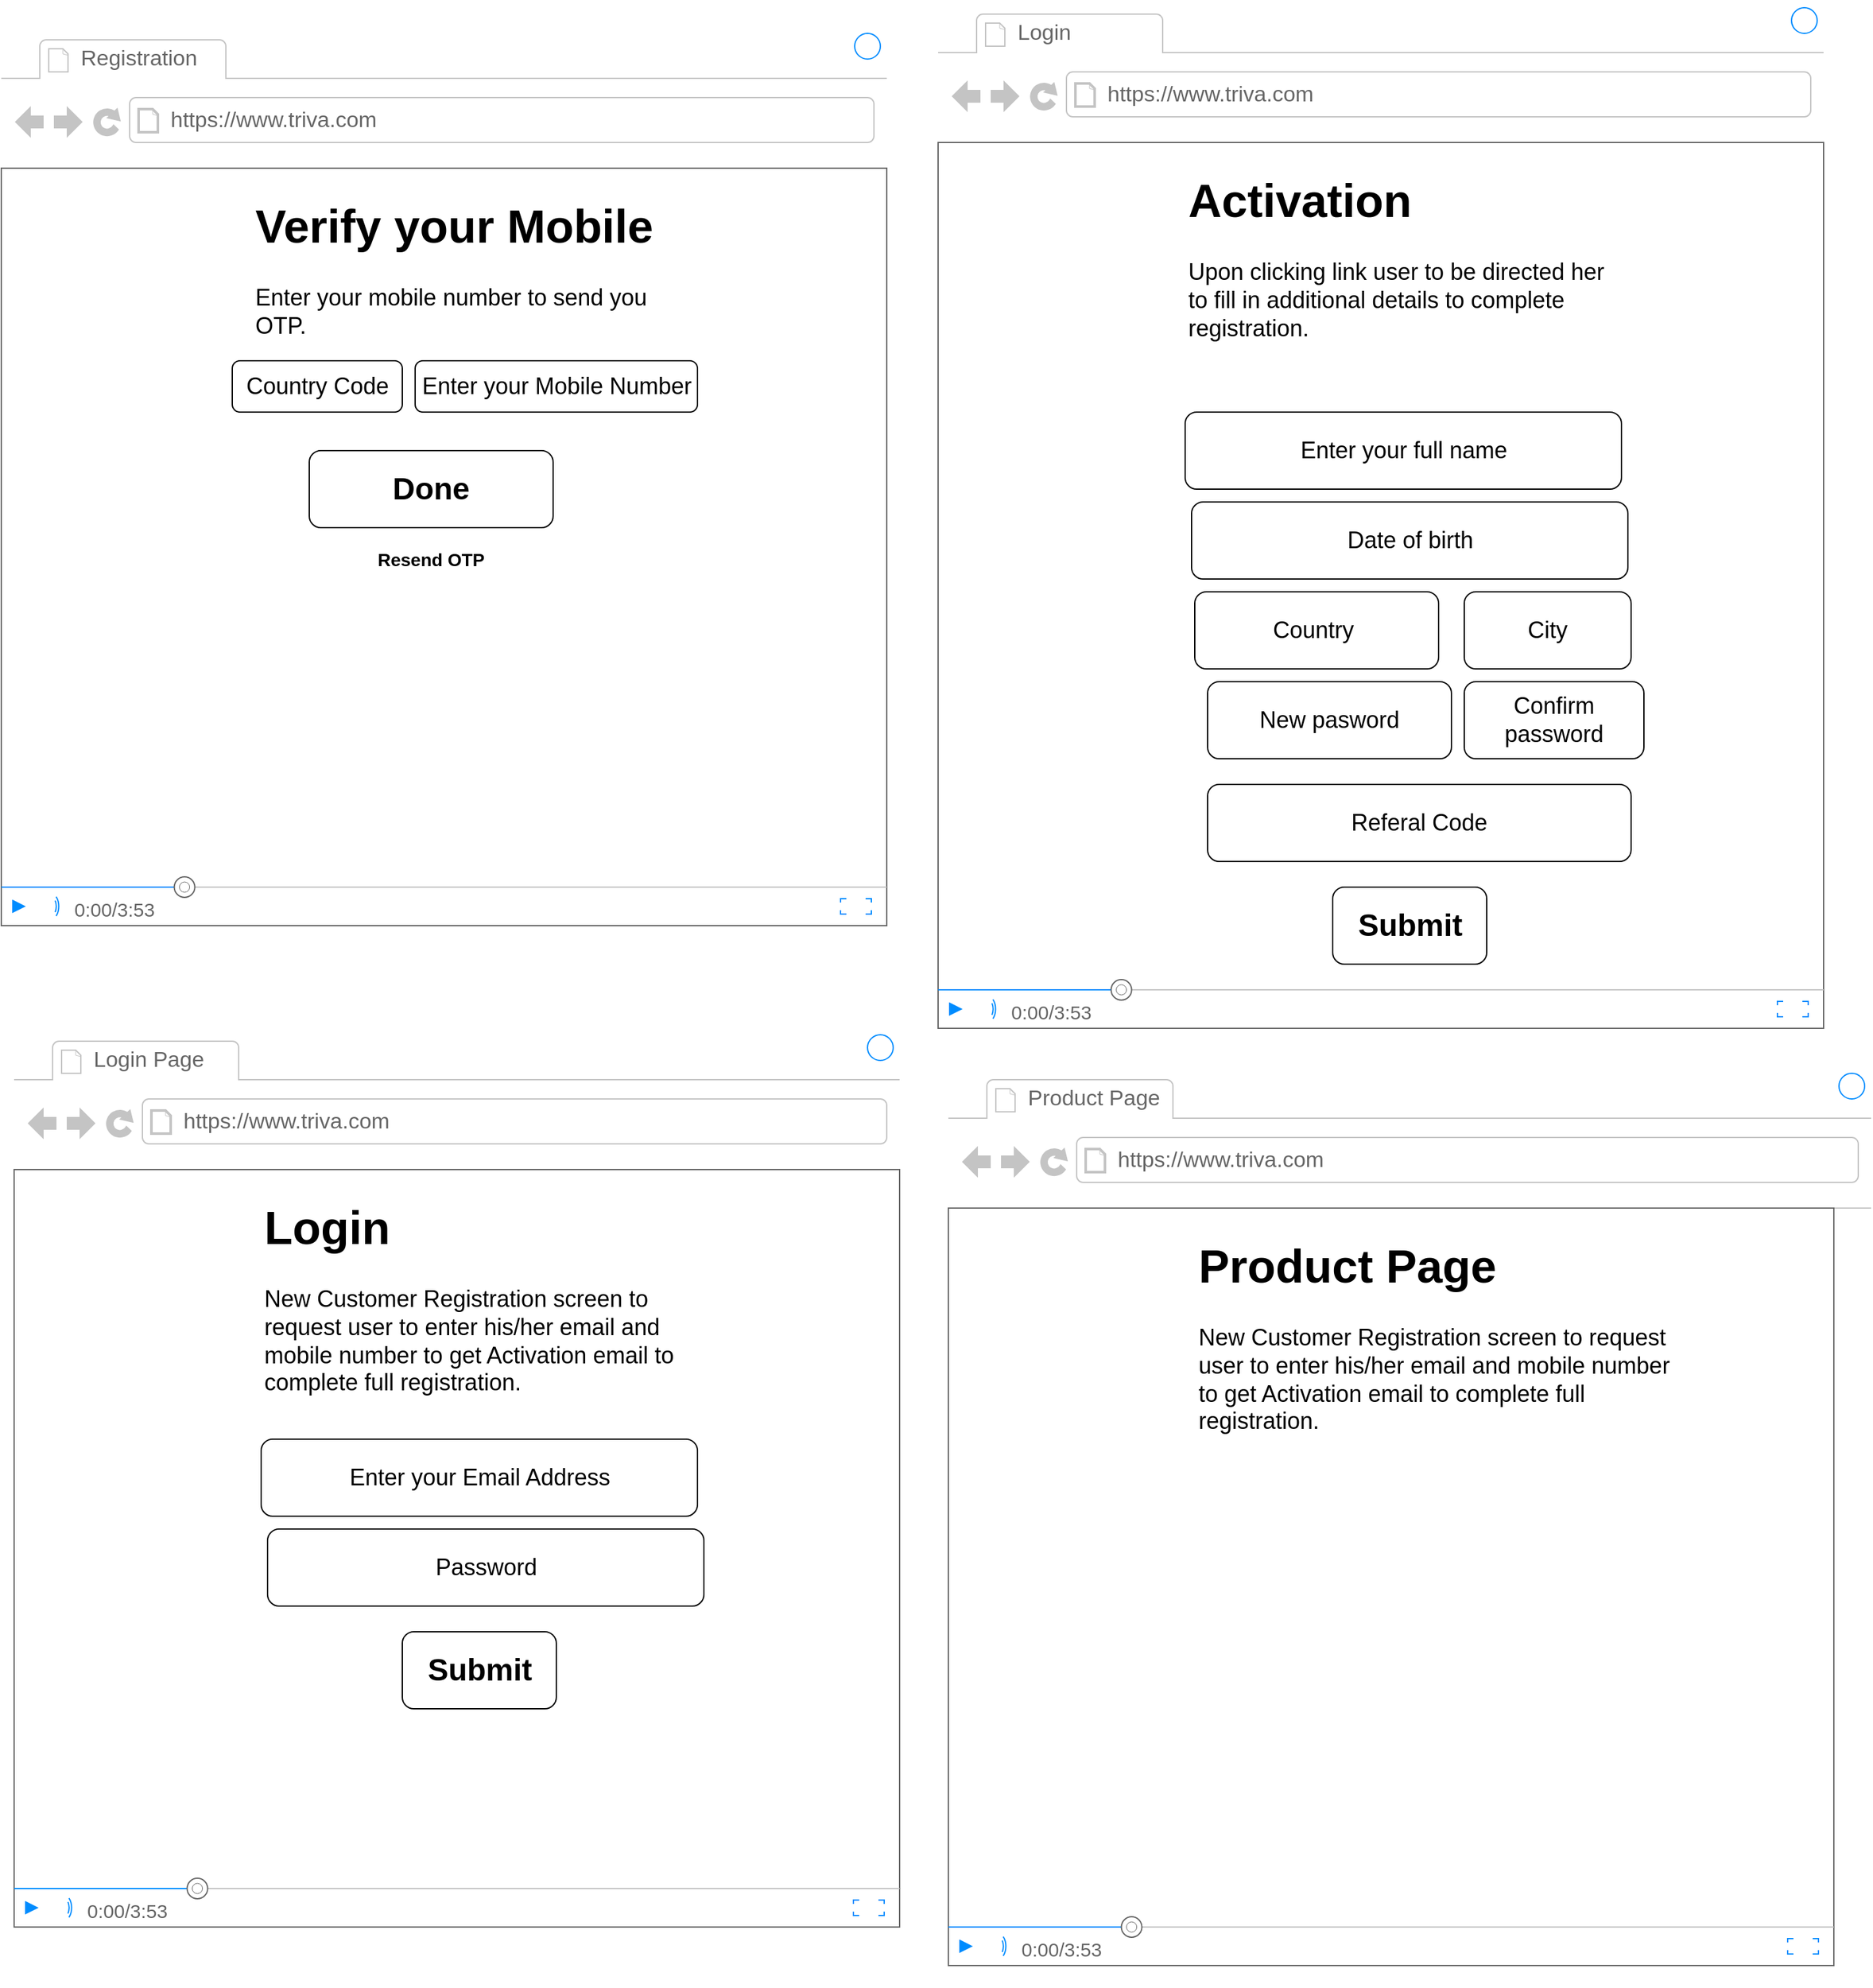 <mxfile version="16.4.7" type="github">
  <diagram id="piDafpqhtRUU5qUU-vj8" name="Page-1">
    <mxGraphModel dx="1258" dy="1756" grid="1" gridSize="10" guides="1" tooltips="1" connect="1" arrows="1" fold="1" page="1" pageScale="1" pageWidth="827" pageHeight="1169" math="0" shadow="0">
      <root>
        <mxCell id="0" />
        <mxCell id="1" parent="0" />
        <mxCell id="8962rQQDY3VNNf6We3Pp-1" value="" style="strokeWidth=1;shadow=0;dashed=0;align=center;html=1;shape=mxgraph.mockup.containers.browserWindow;rSize=0;strokeColor2=#008cff;strokeColor3=#c4c4c4;mainText=,;recursiveResize=0;strokeColor=#FFFFFF;fontColor=#FFFFFF;" parent="1" vertex="1">
          <mxGeometry x="30" y="-290" width="690" height="700" as="geometry" />
        </mxCell>
        <mxCell id="8962rQQDY3VNNf6We3Pp-2" value="Registration" style="strokeWidth=1;shadow=0;dashed=0;align=center;html=1;shape=mxgraph.mockup.containers.anchor;fontSize=17;fontColor=#666666;align=left;" parent="8962rQQDY3VNNf6We3Pp-1" vertex="1">
          <mxGeometry x="60" y="12" width="110" height="26" as="geometry" />
        </mxCell>
        <mxCell id="8962rQQDY3VNNf6We3Pp-3" value="https://www.triva.com" style="strokeWidth=1;shadow=0;dashed=0;align=center;html=1;shape=mxgraph.mockup.containers.anchor;rSize=0;fontSize=17;fontColor=#666666;align=left;" parent="8962rQQDY3VNNf6We3Pp-1" vertex="1">
          <mxGeometry x="130" y="60" width="250" height="26" as="geometry" />
        </mxCell>
        <mxCell id="8962rQQDY3VNNf6We3Pp-4" value="" style="verticalLabelPosition=bottom;shadow=0;dashed=0;align=center;html=1;verticalAlign=top;strokeWidth=1;shape=mxgraph.mockup.containers.videoPlayer;strokeColor=#666666;strokeColor2=#008cff;strokeColor3=#c4c4c4;textColor=#666666;fillColor2=#008cff;barHeight=30;barPos=20;" parent="8962rQQDY3VNNf6We3Pp-1" vertex="1">
          <mxGeometry y="110" width="690" height="590" as="geometry" />
        </mxCell>
        <mxCell id="8962rQQDY3VNNf6We3Pp-36" value="" style="shape=image;html=1;verticalAlign=top;verticalLabelPosition=bottom;labelBackgroundColor=#ffffff;imageAspect=0;aspect=fixed;image=https://cdn3.iconfinder.com/data/icons/peelicons-vol-1/50/LinkedIn-128.png;fillColor=#008CFF;fontSize=13;fontColor=#0066CC;" parent="8962rQQDY3VNNf6We3Pp-1" vertex="1">
          <mxGeometry x="212.5" y="550" width="70" height="70" as="geometry" />
        </mxCell>
        <mxCell id="8962rQQDY3VNNf6We3Pp-37" value="" style="shape=image;html=1;verticalAlign=top;verticalLabelPosition=bottom;labelBackgroundColor=#ffffff;imageAspect=0;aspect=fixed;image=https://cdn3.iconfinder.com/data/icons/peelicons-vol-1/50/Facebook-128.png;fillColor=#008CFF;fontSize=13;fontColor=#0066CC;" parent="8962rQQDY3VNNf6We3Pp-1" vertex="1">
          <mxGeometry x="332.5" y="550" width="70" height="70" as="geometry" />
        </mxCell>
        <mxCell id="8962rQQDY3VNNf6We3Pp-38" value="" style="shape=image;html=1;verticalAlign=top;verticalLabelPosition=bottom;labelBackgroundColor=#ffffff;imageAspect=0;aspect=fixed;image=https://cdn3.iconfinder.com/data/icons/peelicons-vol-1/50/Twitter-128.png;fillColor=#008CFF;fontSize=13;fontColor=#0066CC;" parent="8962rQQDY3VNNf6We3Pp-1" vertex="1">
          <mxGeometry x="442.5" y="550" width="70" height="70" as="geometry" />
        </mxCell>
        <mxCell id="rX01KyGm1Qf1U-KcWeF4-1" value="&lt;font style=&quot;font-size: 18px&quot;&gt;Enter your Mobile Number&lt;/font&gt;" style="rounded=1;whiteSpace=wrap;html=1;" parent="8962rQQDY3VNNf6We3Pp-1" vertex="1">
          <mxGeometry x="322.5" y="260" width="220" height="40" as="geometry" />
        </mxCell>
        <mxCell id="rX01KyGm1Qf1U-KcWeF4-3" value="&lt;h1&gt;Verify your Mobile&lt;/h1&gt;&lt;p&gt;Enter your mobile number to send you OTP.&lt;/p&gt;" style="text;html=1;strokeColor=none;fillColor=none;spacing=5;spacingTop=-20;whiteSpace=wrap;overflow=hidden;rounded=0;fontSize=18;" parent="8962rQQDY3VNNf6We3Pp-1" vertex="1">
          <mxGeometry x="192.5" y="120" width="350" height="130" as="geometry" />
        </mxCell>
        <mxCell id="rX01KyGm1Qf1U-KcWeF4-4" value="&lt;span style=&quot;font-size: 24px&quot;&gt;&lt;b&gt;Done&lt;/b&gt;&lt;/span&gt;" style="rounded=1;whiteSpace=wrap;html=1;fontSize=18;" parent="8962rQQDY3VNNf6We3Pp-1" vertex="1">
          <mxGeometry x="240" y="330" width="190" height="60" as="geometry" />
        </mxCell>
        <mxCell id="6Xm53kU04oqy3b9dKunh-1" value="&lt;font style=&quot;font-size: 18px&quot;&gt;Country Code&lt;/font&gt;" style="rounded=1;whiteSpace=wrap;html=1;" vertex="1" parent="8962rQQDY3VNNf6We3Pp-1">
          <mxGeometry x="180" y="260" width="132.5" height="40" as="geometry" />
        </mxCell>
        <mxCell id="6Xm53kU04oqy3b9dKunh-2" value="&lt;b&gt;&lt;font style=&quot;font-size: 14px&quot;&gt;Resend OTP&lt;/font&gt;&lt;/b&gt;" style="text;html=1;strokeColor=none;fillColor=none;align=center;verticalAlign=middle;whiteSpace=wrap;rounded=0;" vertex="1" parent="8962rQQDY3VNNf6We3Pp-1">
          <mxGeometry x="266.25" y="400" width="137.5" height="30" as="geometry" />
        </mxCell>
        <mxCell id="rX01KyGm1Qf1U-KcWeF4-5" value="" style="strokeWidth=1;shadow=0;dashed=0;align=center;html=1;shape=mxgraph.mockup.containers.browserWindow;rSize=0;strokeColor2=#008cff;strokeColor3=#c4c4c4;mainText=,;recursiveResize=0;strokeColor=#FFFFFF;fontColor=#FFFFFF;" parent="1" vertex="1">
          <mxGeometry x="760" y="-310" width="690" height="800" as="geometry" />
        </mxCell>
        <mxCell id="rX01KyGm1Qf1U-KcWeF4-6" value="Login" style="strokeWidth=1;shadow=0;dashed=0;align=center;html=1;shape=mxgraph.mockup.containers.anchor;fontSize=17;fontColor=#666666;align=left;" parent="rX01KyGm1Qf1U-KcWeF4-5" vertex="1">
          <mxGeometry x="60" y="12" width="110" height="26" as="geometry" />
        </mxCell>
        <mxCell id="rX01KyGm1Qf1U-KcWeF4-7" value="https://www.triva.com" style="strokeWidth=1;shadow=0;dashed=0;align=center;html=1;shape=mxgraph.mockup.containers.anchor;rSize=0;fontSize=17;fontColor=#666666;align=left;" parent="rX01KyGm1Qf1U-KcWeF4-5" vertex="1">
          <mxGeometry x="130" y="60" width="250" height="26" as="geometry" />
        </mxCell>
        <mxCell id="rX01KyGm1Qf1U-KcWeF4-8" value="" style="verticalLabelPosition=bottom;shadow=0;dashed=0;align=center;html=1;verticalAlign=top;strokeWidth=1;shape=mxgraph.mockup.containers.videoPlayer;strokeColor=#666666;strokeColor2=#008cff;strokeColor3=#c4c4c4;textColor=#666666;fillColor2=#008cff;barHeight=30;barPos=20;" parent="rX01KyGm1Qf1U-KcWeF4-5" vertex="1">
          <mxGeometry y="110" width="690" height="690" as="geometry" />
        </mxCell>
        <mxCell id="rX01KyGm1Qf1U-KcWeF4-12" value="&lt;span style=&quot;font-size: 18px&quot;&gt;Date of birth&lt;/span&gt;" style="rounded=1;whiteSpace=wrap;html=1;" parent="rX01KyGm1Qf1U-KcWeF4-5" vertex="1">
          <mxGeometry x="197.5" y="390" width="340" height="60" as="geometry" />
        </mxCell>
        <mxCell id="rX01KyGm1Qf1U-KcWeF4-13" value="&lt;font style=&quot;font-size: 18px&quot;&gt;Enter your full name&lt;/font&gt;" style="rounded=1;whiteSpace=wrap;html=1;" parent="rX01KyGm1Qf1U-KcWeF4-5" vertex="1">
          <mxGeometry x="192.5" y="320" width="340" height="60" as="geometry" />
        </mxCell>
        <mxCell id="rX01KyGm1Qf1U-KcWeF4-14" value="&lt;h1&gt;Activation&lt;/h1&gt;&lt;p&gt;Upon clicking link user to be directed her to fill in additional details to complete registration.&lt;/p&gt;" style="text;html=1;strokeColor=none;fillColor=none;spacing=5;spacingTop=-20;whiteSpace=wrap;overflow=hidden;rounded=0;fontSize=18;" parent="rX01KyGm1Qf1U-KcWeF4-5" vertex="1">
          <mxGeometry x="190" y="120" width="350" height="180" as="geometry" />
        </mxCell>
        <mxCell id="rX01KyGm1Qf1U-KcWeF4-15" value="&lt;font style=&quot;font-size: 24px&quot;&gt;&lt;b&gt;Submit&lt;/b&gt;&lt;/font&gt;" style="rounded=1;whiteSpace=wrap;html=1;fontSize=18;" parent="rX01KyGm1Qf1U-KcWeF4-5" vertex="1">
          <mxGeometry x="307.5" y="690" width="120" height="60" as="geometry" />
        </mxCell>
        <mxCell id="rX01KyGm1Qf1U-KcWeF4-16" value="&lt;span style=&quot;font-size: 18px&quot;&gt;Country&amp;nbsp;&lt;/span&gt;" style="rounded=1;whiteSpace=wrap;html=1;" parent="rX01KyGm1Qf1U-KcWeF4-5" vertex="1">
          <mxGeometry x="200" y="460" width="190" height="60" as="geometry" />
        </mxCell>
        <mxCell id="rX01KyGm1Qf1U-KcWeF4-17" value="&lt;span style=&quot;font-size: 18px&quot;&gt;City&lt;/span&gt;" style="rounded=1;whiteSpace=wrap;html=1;" parent="rX01KyGm1Qf1U-KcWeF4-5" vertex="1">
          <mxGeometry x="410" y="460" width="130" height="60" as="geometry" />
        </mxCell>
        <mxCell id="rX01KyGm1Qf1U-KcWeF4-18" value="&lt;span style=&quot;font-size: 18px&quot;&gt;Referal Code&lt;/span&gt;" style="rounded=1;whiteSpace=wrap;html=1;" parent="rX01KyGm1Qf1U-KcWeF4-5" vertex="1">
          <mxGeometry x="210" y="610" width="330" height="60" as="geometry" />
        </mxCell>
        <mxCell id="rX01KyGm1Qf1U-KcWeF4-30" value="&lt;span style=&quot;font-size: 18px&quot;&gt;New pasword&lt;/span&gt;" style="rounded=1;whiteSpace=wrap;html=1;" parent="rX01KyGm1Qf1U-KcWeF4-5" vertex="1">
          <mxGeometry x="210" y="530" width="190" height="60" as="geometry" />
        </mxCell>
        <mxCell id="rX01KyGm1Qf1U-KcWeF4-31" value="&lt;span style=&quot;font-size: 18px&quot;&gt;Confirm password&lt;/span&gt;" style="rounded=1;whiteSpace=wrap;html=1;" parent="rX01KyGm1Qf1U-KcWeF4-5" vertex="1">
          <mxGeometry x="410" y="530" width="140" height="60" as="geometry" />
        </mxCell>
        <mxCell id="rX01KyGm1Qf1U-KcWeF4-32" value="" style="strokeWidth=1;shadow=0;dashed=0;align=center;html=1;shape=mxgraph.mockup.containers.browserWindow;rSize=0;strokeColor2=#008cff;strokeColor3=#c4c4c4;mainText=,;recursiveResize=0;strokeColor=#FFFFFF;fontColor=#FFFFFF;" parent="1" vertex="1">
          <mxGeometry x="40" y="490" width="690" height="700" as="geometry" />
        </mxCell>
        <mxCell id="rX01KyGm1Qf1U-KcWeF4-33" value="Login Page" style="strokeWidth=1;shadow=0;dashed=0;align=center;html=1;shape=mxgraph.mockup.containers.anchor;fontSize=17;fontColor=#666666;align=left;" parent="rX01KyGm1Qf1U-KcWeF4-32" vertex="1">
          <mxGeometry x="60" y="12" width="110" height="26" as="geometry" />
        </mxCell>
        <mxCell id="rX01KyGm1Qf1U-KcWeF4-34" value="https://www.triva.com" style="strokeWidth=1;shadow=0;dashed=0;align=center;html=1;shape=mxgraph.mockup.containers.anchor;rSize=0;fontSize=17;fontColor=#666666;align=left;" parent="rX01KyGm1Qf1U-KcWeF4-32" vertex="1">
          <mxGeometry x="130" y="60" width="250" height="26" as="geometry" />
        </mxCell>
        <mxCell id="rX01KyGm1Qf1U-KcWeF4-35" value="" style="verticalLabelPosition=bottom;shadow=0;dashed=0;align=center;html=1;verticalAlign=top;strokeWidth=1;shape=mxgraph.mockup.containers.videoPlayer;strokeColor=#666666;strokeColor2=#008cff;strokeColor3=#c4c4c4;textColor=#666666;fillColor2=#008cff;barHeight=30;barPos=20;" parent="rX01KyGm1Qf1U-KcWeF4-32" vertex="1">
          <mxGeometry y="110" width="690" height="590" as="geometry" />
        </mxCell>
        <mxCell id="rX01KyGm1Qf1U-KcWeF4-36" value="" style="shape=image;html=1;verticalAlign=top;verticalLabelPosition=bottom;labelBackgroundColor=#ffffff;imageAspect=0;aspect=fixed;image=https://cdn3.iconfinder.com/data/icons/peelicons-vol-1/50/LinkedIn-128.png;fillColor=#008CFF;fontSize=13;fontColor=#0066CC;" parent="rX01KyGm1Qf1U-KcWeF4-32" vertex="1">
          <mxGeometry x="212.5" y="550" width="70" height="70" as="geometry" />
        </mxCell>
        <mxCell id="rX01KyGm1Qf1U-KcWeF4-37" value="" style="shape=image;html=1;verticalAlign=top;verticalLabelPosition=bottom;labelBackgroundColor=#ffffff;imageAspect=0;aspect=fixed;image=https://cdn3.iconfinder.com/data/icons/peelicons-vol-1/50/Facebook-128.png;fillColor=#008CFF;fontSize=13;fontColor=#0066CC;" parent="rX01KyGm1Qf1U-KcWeF4-32" vertex="1">
          <mxGeometry x="332.5" y="550" width="70" height="70" as="geometry" />
        </mxCell>
        <mxCell id="rX01KyGm1Qf1U-KcWeF4-38" value="" style="shape=image;html=1;verticalAlign=top;verticalLabelPosition=bottom;labelBackgroundColor=#ffffff;imageAspect=0;aspect=fixed;image=https://cdn3.iconfinder.com/data/icons/peelicons-vol-1/50/Twitter-128.png;fillColor=#008CFF;fontSize=13;fontColor=#0066CC;" parent="rX01KyGm1Qf1U-KcWeF4-32" vertex="1">
          <mxGeometry x="442.5" y="550" width="70" height="70" as="geometry" />
        </mxCell>
        <mxCell id="rX01KyGm1Qf1U-KcWeF4-39" value="&lt;font style=&quot;font-size: 18px&quot;&gt;Password&lt;/font&gt;" style="rounded=1;whiteSpace=wrap;html=1;" parent="rX01KyGm1Qf1U-KcWeF4-32" vertex="1">
          <mxGeometry x="197.5" y="390" width="340" height="60" as="geometry" />
        </mxCell>
        <mxCell id="rX01KyGm1Qf1U-KcWeF4-40" value="&lt;font style=&quot;font-size: 18px&quot;&gt;Enter your Email Address&lt;/font&gt;" style="rounded=1;whiteSpace=wrap;html=1;" parent="rX01KyGm1Qf1U-KcWeF4-32" vertex="1">
          <mxGeometry x="192.5" y="320" width="340" height="60" as="geometry" />
        </mxCell>
        <mxCell id="rX01KyGm1Qf1U-KcWeF4-41" value="&lt;h1&gt;Login&lt;/h1&gt;&lt;p&gt;New Customer Registration screen to request user to enter his/her email and mobile number to get Activation email to complete full registration.&lt;/p&gt;" style="text;html=1;strokeColor=none;fillColor=none;spacing=5;spacingTop=-20;whiteSpace=wrap;overflow=hidden;rounded=0;fontSize=18;" parent="rX01KyGm1Qf1U-KcWeF4-32" vertex="1">
          <mxGeometry x="190" y="120" width="350" height="180" as="geometry" />
        </mxCell>
        <mxCell id="rX01KyGm1Qf1U-KcWeF4-42" value="&lt;font style=&quot;font-size: 24px&quot;&gt;&lt;b&gt;Submit&lt;/b&gt;&lt;/font&gt;" style="rounded=1;whiteSpace=wrap;html=1;fontSize=18;" parent="rX01KyGm1Qf1U-KcWeF4-32" vertex="1">
          <mxGeometry x="302.5" y="470" width="120" height="60" as="geometry" />
        </mxCell>
        <mxCell id="rX01KyGm1Qf1U-KcWeF4-19" value="" style="strokeWidth=1;shadow=0;dashed=0;align=center;html=1;shape=mxgraph.mockup.containers.browserWindow;rSize=0;strokeColor2=#008cff;strokeColor3=#c4c4c4;mainText=,;recursiveResize=0;strokeColor=#FFFFFF;fontColor=#FFFFFF;" parent="1" vertex="1">
          <mxGeometry x="768" y="520" width="719" height="716" as="geometry" />
        </mxCell>
        <mxCell id="rX01KyGm1Qf1U-KcWeF4-20" value="Product Page" style="strokeWidth=1;shadow=0;dashed=0;align=center;html=1;shape=mxgraph.mockup.containers.anchor;fontSize=17;fontColor=#666666;align=left;" parent="rX01KyGm1Qf1U-KcWeF4-19" vertex="1">
          <mxGeometry x="60" y="12" width="110" height="26" as="geometry" />
        </mxCell>
        <mxCell id="rX01KyGm1Qf1U-KcWeF4-21" value="https://www.triva.com" style="strokeWidth=1;shadow=0;dashed=0;align=center;html=1;shape=mxgraph.mockup.containers.anchor;rSize=0;fontSize=17;fontColor=#666666;align=left;" parent="rX01KyGm1Qf1U-KcWeF4-19" vertex="1">
          <mxGeometry x="130" y="60" width="250" height="26" as="geometry" />
        </mxCell>
        <mxCell id="rX01KyGm1Qf1U-KcWeF4-22" value="" style="verticalLabelPosition=bottom;shadow=0;dashed=0;align=center;html=1;verticalAlign=top;strokeWidth=1;shape=mxgraph.mockup.containers.videoPlayer;strokeColor=#666666;strokeColor2=#008cff;strokeColor3=#c4c4c4;textColor=#666666;fillColor2=#008cff;barHeight=30;barPos=20;" parent="rX01KyGm1Qf1U-KcWeF4-19" vertex="1">
          <mxGeometry y="110" width="690" height="590" as="geometry" />
        </mxCell>
        <mxCell id="rX01KyGm1Qf1U-KcWeF4-28" value="&lt;h1&gt;Product Page&lt;/h1&gt;&lt;p&gt;New Customer Registration screen to request user to enter his/her email and mobile number to get Activation email to complete full registration.&lt;/p&gt;" style="text;html=1;strokeColor=none;fillColor=none;spacing=5;spacingTop=-20;whiteSpace=wrap;overflow=hidden;rounded=0;fontSize=18;" parent="rX01KyGm1Qf1U-KcWeF4-19" vertex="1">
          <mxGeometry x="190" y="120" width="380" height="400" as="geometry" />
        </mxCell>
      </root>
    </mxGraphModel>
  </diagram>
</mxfile>
